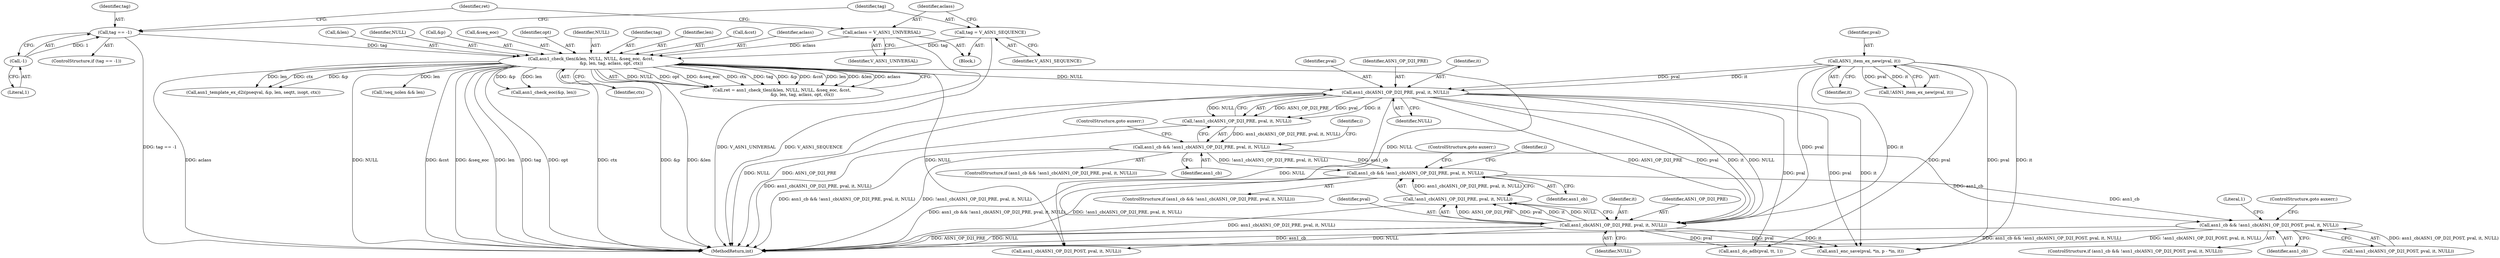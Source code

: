 digraph "0_openssl_b717b083073b6cacc0a5e2397b661678aff7ae7f@pointer" {
"1000685" [label="(Call,asn1_cb && !asn1_cb(ASN1_OP_D2I_PRE, pval, it, NULL))"];
"1000652" [label="(Call,asn1_cb && !asn1_cb(ASN1_OP_D2I_PRE, pval, it, NULL))"];
"1000654" [label="(Call,!asn1_cb(ASN1_OP_D2I_PRE, pval, it, NULL))"];
"1000655" [label="(Call,asn1_cb(ASN1_OP_D2I_PRE, pval, it, NULL))"];
"1000643" [label="(Call,ASN1_item_ex_new(pval, it))"];
"1000572" [label="(Call,asn1_check_tlen(&len, NULL, NULL, &seq_eoc, &cst,\n                              &p, len, tag, aclass, opt, ctx))"];
"1000559" [label="(Call,tag == -1)"];
"1000561" [label="(Call,-1)"];
"1000564" [label="(Call,tag = V_ASN1_SEQUENCE)"];
"1000567" [label="(Call,aclass = V_ASN1_UNIVERSAL)"];
"1000687" [label="(Call,!asn1_cb(ASN1_OP_D2I_PRE, pval, it, NULL))"];
"1000688" [label="(Call,asn1_cb(ASN1_OP_D2I_PRE, pval, it, NULL))"];
"1000859" [label="(Call,asn1_cb && !asn1_cb(ASN1_OP_D2I_POST, pval, it, NULL))"];
"1000561" [label="(Call,-1)"];
"1000664" [label="(Identifier,i)"];
"1000559" [label="(Call,tag == -1)"];
"1000785" [label="(Call,!seq_nolen && len)"];
"1000571" [label="(Identifier,ret)"];
"1000644" [label="(Identifier,pval)"];
"1000859" [label="(Call,asn1_cb && !asn1_cb(ASN1_OP_D2I_POST, pval, it, NULL))"];
"1000809" [label="(Call,asn1_do_adb(pval, tt, 1))"];
"1000558" [label="(ControlStructure,if (tag == -1))"];
"1000563" [label="(Block,)"];
"1000685" [label="(Call,asn1_cb && !asn1_cb(ASN1_OP_D2I_PRE, pval, it, NULL))"];
"1000645" [label="(Identifier,it)"];
"1000690" [label="(Identifier,pval)"];
"1000652" [label="(Call,asn1_cb && !asn1_cb(ASN1_OP_D2I_PRE, pval, it, NULL))"];
"1000655" [label="(Call,asn1_cb(ASN1_OP_D2I_PRE, pval, it, NULL))"];
"1000583" [label="(Identifier,len)"];
"1000858" [label="(ControlStructure,if (asn1_cb && !asn1_cb(ASN1_OP_D2I_POST, pval, it, NULL)))"];
"1000654" [label="(Call,!asn1_cb(ASN1_OP_D2I_PRE, pval, it, NULL))"];
"1000775" [label="(Call,asn1_check_eoc(&p, len))"];
"1000587" [label="(Identifier,ctx)"];
"1000579" [label="(Call,&cst)"];
"1000565" [label="(Identifier,tag)"];
"1000692" [label="(Identifier,NULL)"];
"1000873" [label="(MethodReturn,int)"];
"1000585" [label="(Identifier,aclass)"];
"1000693" [label="(ControlStructure,goto auxerr;)"];
"1000564" [label="(Call,tag = V_ASN1_SEQUENCE)"];
"1000657" [label="(Identifier,pval)"];
"1000560" [label="(Identifier,tag)"];
"1000570" [label="(Call,ret = asn1_check_tlen(&len, NULL, NULL, &seq_eoc, &cst,\n                              &p, len, tag, aclass, opt, ctx))"];
"1000569" [label="(Identifier,V_ASN1_UNIVERSAL)"];
"1000686" [label="(Identifier,asn1_cb)"];
"1000651" [label="(ControlStructure,if (asn1_cb && !asn1_cb(ASN1_OP_D2I_PRE, pval, it, NULL)))"];
"1000573" [label="(Call,&len)"];
"1000739" [label="(Call,asn1_template_ex_d2i(pseqval, &p, len, seqtt, isopt, ctx))"];
"1000684" [label="(ControlStructure,if (asn1_cb && !asn1_cb(ASN1_OP_D2I_PRE, pval, it, NULL)))"];
"1000691" [label="(Identifier,it)"];
"1000575" [label="(Identifier,NULL)"];
"1000581" [label="(Call,&p)"];
"1000687" [label="(Call,!asn1_cb(ASN1_OP_D2I_PRE, pval, it, NULL))"];
"1000562" [label="(Literal,1)"];
"1000568" [label="(Identifier,aclass)"];
"1000577" [label="(Call,&seq_eoc)"];
"1000566" [label="(Identifier,V_ASN1_SEQUENCE)"];
"1000656" [label="(Identifier,ASN1_OP_D2I_PRE)"];
"1000586" [label="(Identifier,opt)"];
"1000697" [label="(Identifier,i)"];
"1000660" [label="(ControlStructure,goto auxerr;)"];
"1000642" [label="(Call,!ASN1_item_ex_new(pval, it))"];
"1000576" [label="(Identifier,NULL)"];
"1000862" [label="(Call,asn1_cb(ASN1_OP_D2I_POST, pval, it, NULL))"];
"1000869" [label="(Literal,1)"];
"1000867" [label="(ControlStructure,goto auxerr;)"];
"1000689" [label="(Identifier,ASN1_OP_D2I_PRE)"];
"1000584" [label="(Identifier,tag)"];
"1000861" [label="(Call,!asn1_cb(ASN1_OP_D2I_POST, pval, it, NULL))"];
"1000572" [label="(Call,asn1_check_tlen(&len, NULL, NULL, &seq_eoc, &cst,\n                              &p, len, tag, aclass, opt, ctx))"];
"1000567" [label="(Call,aclass = V_ASN1_UNIVERSAL)"];
"1000653" [label="(Identifier,asn1_cb)"];
"1000688" [label="(Call,asn1_cb(ASN1_OP_D2I_PRE, pval, it, NULL))"];
"1000658" [label="(Identifier,it)"];
"1000643" [label="(Call,ASN1_item_ex_new(pval, it))"];
"1000860" [label="(Identifier,asn1_cb)"];
"1000844" [label="(Call,asn1_enc_save(pval, *in, p - *in, it))"];
"1000659" [label="(Identifier,NULL)"];
"1000685" -> "1000684"  [label="AST: "];
"1000685" -> "1000686"  [label="CFG: "];
"1000685" -> "1000687"  [label="CFG: "];
"1000686" -> "1000685"  [label="AST: "];
"1000687" -> "1000685"  [label="AST: "];
"1000693" -> "1000685"  [label="CFG: "];
"1000697" -> "1000685"  [label="CFG: "];
"1000685" -> "1000873"  [label="DDG: asn1_cb && !asn1_cb(ASN1_OP_D2I_PRE, pval, it, NULL)"];
"1000685" -> "1000873"  [label="DDG: !asn1_cb(ASN1_OP_D2I_PRE, pval, it, NULL)"];
"1000652" -> "1000685"  [label="DDG: asn1_cb"];
"1000652" -> "1000685"  [label="DDG: !asn1_cb(ASN1_OP_D2I_PRE, pval, it, NULL)"];
"1000687" -> "1000685"  [label="DDG: asn1_cb(ASN1_OP_D2I_PRE, pval, it, NULL)"];
"1000685" -> "1000859"  [label="DDG: asn1_cb"];
"1000652" -> "1000651"  [label="AST: "];
"1000652" -> "1000653"  [label="CFG: "];
"1000652" -> "1000654"  [label="CFG: "];
"1000653" -> "1000652"  [label="AST: "];
"1000654" -> "1000652"  [label="AST: "];
"1000660" -> "1000652"  [label="CFG: "];
"1000664" -> "1000652"  [label="CFG: "];
"1000652" -> "1000873"  [label="DDG: asn1_cb && !asn1_cb(ASN1_OP_D2I_PRE, pval, it, NULL)"];
"1000652" -> "1000873"  [label="DDG: !asn1_cb(ASN1_OP_D2I_PRE, pval, it, NULL)"];
"1000654" -> "1000652"  [label="DDG: asn1_cb(ASN1_OP_D2I_PRE, pval, it, NULL)"];
"1000652" -> "1000859"  [label="DDG: asn1_cb"];
"1000654" -> "1000655"  [label="CFG: "];
"1000655" -> "1000654"  [label="AST: "];
"1000654" -> "1000873"  [label="DDG: asn1_cb(ASN1_OP_D2I_PRE, pval, it, NULL)"];
"1000655" -> "1000654"  [label="DDG: ASN1_OP_D2I_PRE"];
"1000655" -> "1000654"  [label="DDG: pval"];
"1000655" -> "1000654"  [label="DDG: it"];
"1000655" -> "1000654"  [label="DDG: NULL"];
"1000655" -> "1000659"  [label="CFG: "];
"1000656" -> "1000655"  [label="AST: "];
"1000657" -> "1000655"  [label="AST: "];
"1000658" -> "1000655"  [label="AST: "];
"1000659" -> "1000655"  [label="AST: "];
"1000655" -> "1000873"  [label="DDG: ASN1_OP_D2I_PRE"];
"1000655" -> "1000873"  [label="DDG: NULL"];
"1000643" -> "1000655"  [label="DDG: pval"];
"1000643" -> "1000655"  [label="DDG: it"];
"1000572" -> "1000655"  [label="DDG: NULL"];
"1000655" -> "1000688"  [label="DDG: ASN1_OP_D2I_PRE"];
"1000655" -> "1000688"  [label="DDG: pval"];
"1000655" -> "1000688"  [label="DDG: it"];
"1000655" -> "1000688"  [label="DDG: NULL"];
"1000655" -> "1000809"  [label="DDG: pval"];
"1000655" -> "1000844"  [label="DDG: pval"];
"1000655" -> "1000844"  [label="DDG: it"];
"1000655" -> "1000862"  [label="DDG: NULL"];
"1000643" -> "1000642"  [label="AST: "];
"1000643" -> "1000645"  [label="CFG: "];
"1000644" -> "1000643"  [label="AST: "];
"1000645" -> "1000643"  [label="AST: "];
"1000642" -> "1000643"  [label="CFG: "];
"1000643" -> "1000642"  [label="DDG: pval"];
"1000643" -> "1000642"  [label="DDG: it"];
"1000643" -> "1000688"  [label="DDG: pval"];
"1000643" -> "1000688"  [label="DDG: it"];
"1000643" -> "1000809"  [label="DDG: pval"];
"1000643" -> "1000844"  [label="DDG: pval"];
"1000643" -> "1000844"  [label="DDG: it"];
"1000572" -> "1000570"  [label="AST: "];
"1000572" -> "1000587"  [label="CFG: "];
"1000573" -> "1000572"  [label="AST: "];
"1000575" -> "1000572"  [label="AST: "];
"1000576" -> "1000572"  [label="AST: "];
"1000577" -> "1000572"  [label="AST: "];
"1000579" -> "1000572"  [label="AST: "];
"1000581" -> "1000572"  [label="AST: "];
"1000583" -> "1000572"  [label="AST: "];
"1000584" -> "1000572"  [label="AST: "];
"1000585" -> "1000572"  [label="AST: "];
"1000586" -> "1000572"  [label="AST: "];
"1000587" -> "1000572"  [label="AST: "];
"1000570" -> "1000572"  [label="CFG: "];
"1000572" -> "1000873"  [label="DDG: NULL"];
"1000572" -> "1000873"  [label="DDG: &cst"];
"1000572" -> "1000873"  [label="DDG: &seq_eoc"];
"1000572" -> "1000873"  [label="DDG: len"];
"1000572" -> "1000873"  [label="DDG: tag"];
"1000572" -> "1000873"  [label="DDG: opt"];
"1000572" -> "1000873"  [label="DDG: ctx"];
"1000572" -> "1000873"  [label="DDG: &p"];
"1000572" -> "1000873"  [label="DDG: &len"];
"1000572" -> "1000873"  [label="DDG: aclass"];
"1000572" -> "1000570"  [label="DDG: NULL"];
"1000572" -> "1000570"  [label="DDG: opt"];
"1000572" -> "1000570"  [label="DDG: &seq_eoc"];
"1000572" -> "1000570"  [label="DDG: ctx"];
"1000572" -> "1000570"  [label="DDG: tag"];
"1000572" -> "1000570"  [label="DDG: &p"];
"1000572" -> "1000570"  [label="DDG: &cst"];
"1000572" -> "1000570"  [label="DDG: len"];
"1000572" -> "1000570"  [label="DDG: &len"];
"1000572" -> "1000570"  [label="DDG: aclass"];
"1000559" -> "1000572"  [label="DDG: tag"];
"1000564" -> "1000572"  [label="DDG: tag"];
"1000567" -> "1000572"  [label="DDG: aclass"];
"1000572" -> "1000688"  [label="DDG: NULL"];
"1000572" -> "1000739"  [label="DDG: &p"];
"1000572" -> "1000739"  [label="DDG: len"];
"1000572" -> "1000739"  [label="DDG: ctx"];
"1000572" -> "1000775"  [label="DDG: &p"];
"1000572" -> "1000775"  [label="DDG: len"];
"1000572" -> "1000785"  [label="DDG: len"];
"1000572" -> "1000862"  [label="DDG: NULL"];
"1000559" -> "1000558"  [label="AST: "];
"1000559" -> "1000561"  [label="CFG: "];
"1000560" -> "1000559"  [label="AST: "];
"1000561" -> "1000559"  [label="AST: "];
"1000565" -> "1000559"  [label="CFG: "];
"1000571" -> "1000559"  [label="CFG: "];
"1000559" -> "1000873"  [label="DDG: tag == -1"];
"1000561" -> "1000559"  [label="DDG: 1"];
"1000561" -> "1000562"  [label="CFG: "];
"1000562" -> "1000561"  [label="AST: "];
"1000564" -> "1000563"  [label="AST: "];
"1000564" -> "1000566"  [label="CFG: "];
"1000565" -> "1000564"  [label="AST: "];
"1000566" -> "1000564"  [label="AST: "];
"1000568" -> "1000564"  [label="CFG: "];
"1000564" -> "1000873"  [label="DDG: V_ASN1_SEQUENCE"];
"1000567" -> "1000563"  [label="AST: "];
"1000567" -> "1000569"  [label="CFG: "];
"1000568" -> "1000567"  [label="AST: "];
"1000569" -> "1000567"  [label="AST: "];
"1000571" -> "1000567"  [label="CFG: "];
"1000567" -> "1000873"  [label="DDG: V_ASN1_UNIVERSAL"];
"1000687" -> "1000688"  [label="CFG: "];
"1000688" -> "1000687"  [label="AST: "];
"1000687" -> "1000873"  [label="DDG: asn1_cb(ASN1_OP_D2I_PRE, pval, it, NULL)"];
"1000688" -> "1000687"  [label="DDG: ASN1_OP_D2I_PRE"];
"1000688" -> "1000687"  [label="DDG: pval"];
"1000688" -> "1000687"  [label="DDG: it"];
"1000688" -> "1000687"  [label="DDG: NULL"];
"1000688" -> "1000692"  [label="CFG: "];
"1000689" -> "1000688"  [label="AST: "];
"1000690" -> "1000688"  [label="AST: "];
"1000691" -> "1000688"  [label="AST: "];
"1000692" -> "1000688"  [label="AST: "];
"1000688" -> "1000873"  [label="DDG: ASN1_OP_D2I_PRE"];
"1000688" -> "1000873"  [label="DDG: NULL"];
"1000688" -> "1000809"  [label="DDG: pval"];
"1000688" -> "1000844"  [label="DDG: pval"];
"1000688" -> "1000844"  [label="DDG: it"];
"1000688" -> "1000862"  [label="DDG: NULL"];
"1000859" -> "1000858"  [label="AST: "];
"1000859" -> "1000860"  [label="CFG: "];
"1000859" -> "1000861"  [label="CFG: "];
"1000860" -> "1000859"  [label="AST: "];
"1000861" -> "1000859"  [label="AST: "];
"1000867" -> "1000859"  [label="CFG: "];
"1000869" -> "1000859"  [label="CFG: "];
"1000859" -> "1000873"  [label="DDG: asn1_cb && !asn1_cb(ASN1_OP_D2I_POST, pval, it, NULL)"];
"1000859" -> "1000873"  [label="DDG: asn1_cb"];
"1000859" -> "1000873"  [label="DDG: !asn1_cb(ASN1_OP_D2I_POST, pval, it, NULL)"];
"1000861" -> "1000859"  [label="DDG: asn1_cb(ASN1_OP_D2I_POST, pval, it, NULL)"];
}
